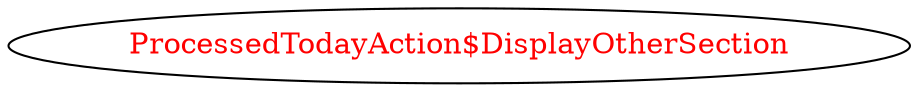 digraph dependencyGraph {
 concentrate=true;
 ranksep="2.0";
 rankdir="LR"; 
 splines="ortho";
"ProcessedTodayAction$DisplayOtherSection" [fontcolor="red"];
}